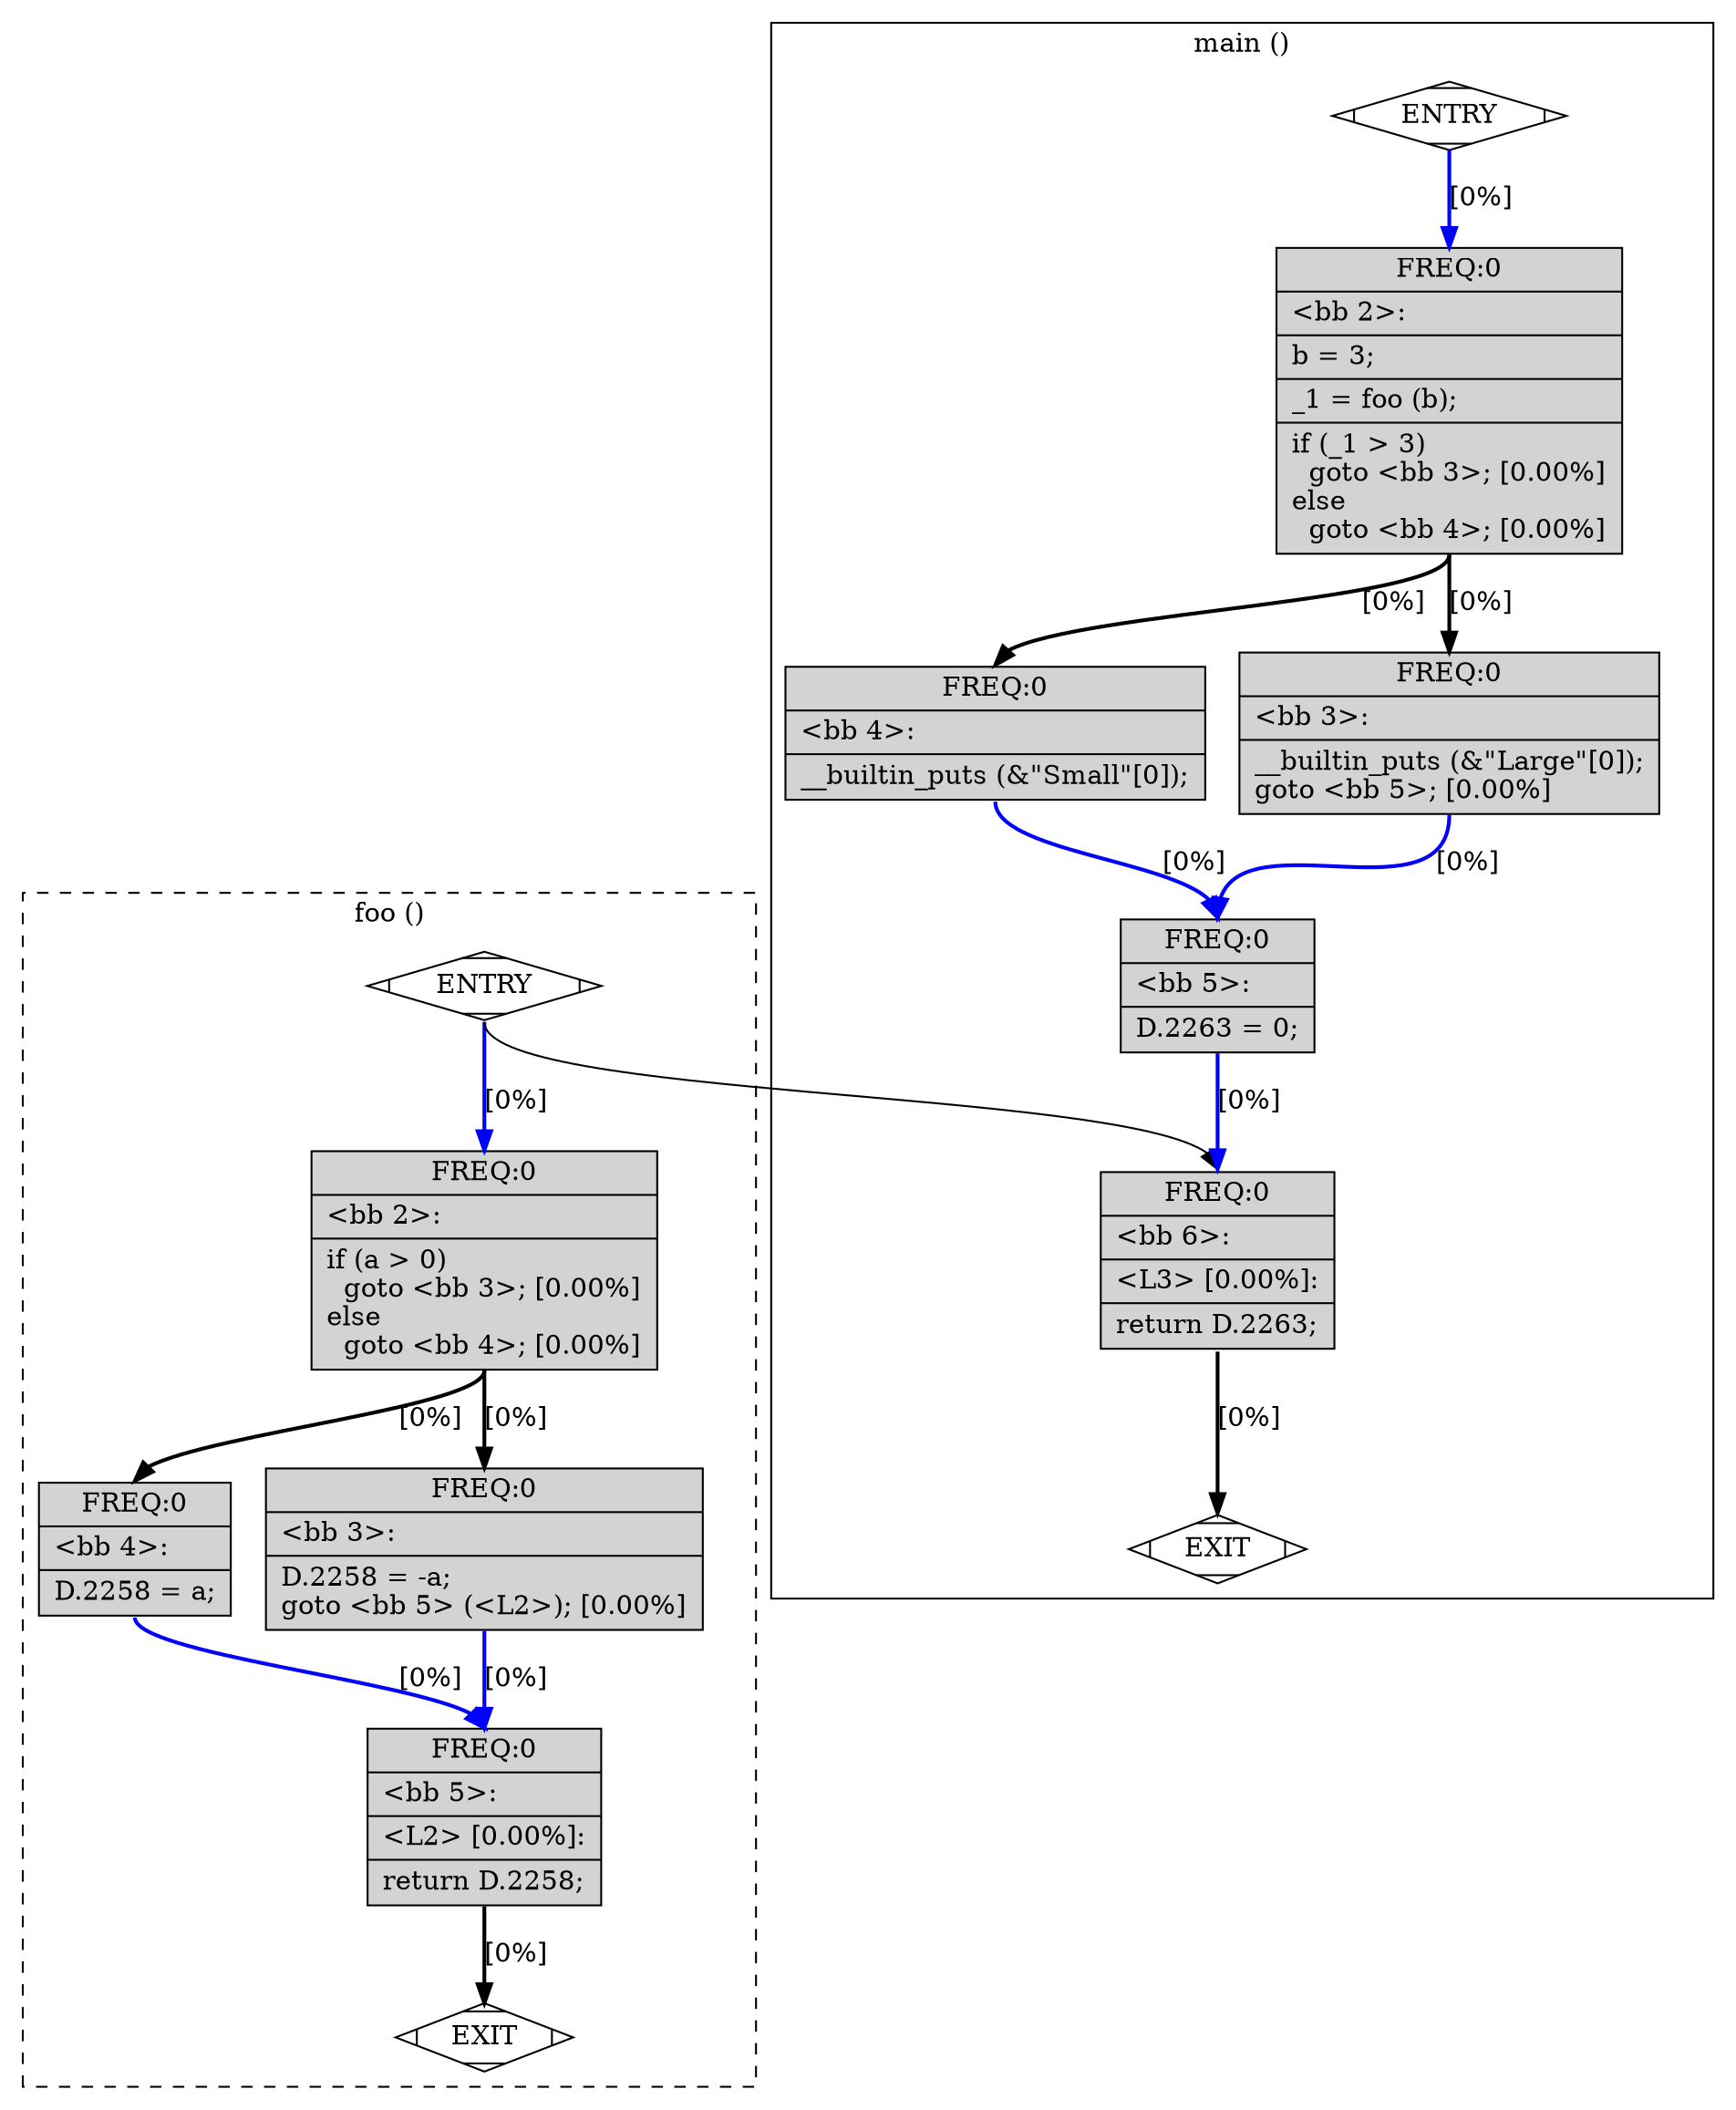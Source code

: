 digraph "test.c.011t.cfg" {
	graph [bb="0,0,762,1552",
		overlap=false
	];
	node [label="\N"];
	subgraph cluster_foo {
		graph [bb="8,8,328,867",
			color=black,
			label="foo ()",
			lheight=0.21,
			lp="168,855.5",
			lwidth=0.43,
			style=dashed
		];
		fn_0_basic_block_0		 [fillcolor=white,
			height=0.5,
			label=ENTRY,
			pos="209,818",
			shape=Mdiamond,
			style=filled,
			width=1.583];
		fn_0_basic_block_1		 [fillcolor=white,
			height=0.5,
			label=EXIT,
			pos="209,34",
			shape=Mdiamond,
			style=filled,
			width=1.2];
		fn_0_basic_block_0:s -> fn_0_basic_block_1:n		 [constraint=true,
			pos="e,209,52 209,800 209,769.31 319,747.19 319,716.5 319,716.5 319,716.5 319,96.5 319,47.676 224.72,96.313 210.73,61.956",
			style=invis];
		fn_0_basic_block_2		 [fillcolor=lightgrey,
			height=1.5972,
			label="{ FREQ:0 |\<bb\ 2\>:\l|if\ (a\ \>\ 0)\l\ \ goto\ \<bb\ 3\>;\ [0.00%]\lelse\l\ \ goto\ \<bb\ 4\>;\ [0.00%]\l}",
			pos="209,575.5",
			rects="136.5,609.5,281.5,632.5 136.5,586.5,281.5,609.5 136.5,518.5,281.5,586.5",
			shape=record,
			style=filled,
			width=2.0139];
		fn_0_basic_block_0:s -> fn_0_basic_block_2:n		 [color=blue,
			constraint=true,
			label="[0%]",
			lp="223,716.5",
			pos="e,209,632.5 209,800 209,729.05 209,708.81 209,642.61",
			style="solid,bold",
			weight=100];
		fn_0_basic_block_3		 [fillcolor=lightgrey,
			height=1.1806,
			label="{ FREQ:0 |\<bb\ 3\>:\l|D.2258\ =\ -a;\lgoto\ \<bb\ 5\>\ (\<L2\>);\ [0.00%]\l}",
			pos="209,365.5",
			rects="118,384.5,300,407.5 118,361.5,300,384.5 118,323.5,300,361.5",
			shape=record,
			style=filled,
			width=2.5278];
		fn_0_basic_block_2:s -> fn_0_basic_block_3:n		 [color=black,
			constraint=true,
			label="[0%]",
			lp="223,463",
			pos="e,209,407.5 209,518.5 209,472.73 209,458.81 209,417.64",
			style="solid,bold",
			weight=10];
		fn_0_basic_block_4		 [fillcolor=lightgrey,
			height=0.97222,
			label="{ FREQ:0 |\<bb\ 4\>:\l|D.2258\ =\ a;\l}",
			pos="58,365.5",
			rects="16.5,377,99.5,400 16.5,354,99.5,377 16.5,331,99.5,354",
			shape=record,
			style=filled,
			width=1.1528];
		fn_0_basic_block_2:s -> fn_0_basic_block_4:n		 [color=black,
			constraint=true,
			label="[0%]",
			lp="188,463",
			pos="e,58,400.5 209,518.5 209,479.24 80.672,448.28 60.621,410.31",
			style="solid,bold",
			weight=10];
		fn_0_basic_block_5		 [fillcolor=lightgrey,
			height=1.2917,
			label="{ FREQ:0 |\<bb\ 5\>:\l|\<L2\>\ [0.00%]:\l|return\ D.2258;\l}",
			pos="209,187.5",
			rects="158.5,210.5,259.5,233.5 158.5,187.5,259.5,210.5 158.5,164.5,259.5,187.5 158.5,141.5,259.5,164.5",
			shape=record,
			style=filled,
			width=1.4028];
		fn_0_basic_block_3:s -> fn_0_basic_block_5:n		 [color=blue,
			constraint=true,
			label="[0%]",
			lp="223,278.5",
			pos="e,209,233.5 209,323.5 209,287.09 209,275.54 209,243.6",
			style="solid,bold",
			weight=100];
		fn_0_basic_block_4:s -> fn_0_basic_block_5:n		 [color=blue,
			constraint=true,
			label="[0%]",
			lp="174,278.5",
			pos="e,209,233.5 58,330.5 58,294.04 184.16,276.51 205.85,243.31",
			style="solid,bold",
			weight=100];
		fn_0_basic_block_5:s -> fn_0_basic_block_1:n		 [color=black,
			constraint=true,
			label="[0%]",
			lp="223,96.5",
			pos="e,209,52 209,141.5 209,105.3 209,93.805 209,62.042",
			style="solid,bold",
			weight=10];
	}
	subgraph cluster_main {
		graph [bb="336,437,754,1544",
			color=black,
			label="main ()",
			lheight=0.21,
			lp="545,1532.5",
			lwidth=0.57,
			style=solid
		];
		fn_1_basic_block_0		 [fillcolor=white,
			height=0.5,
			label=ENTRY,
			pos="635,1495",
			shape=Mdiamond,
			style=filled,
			width=1.583];
		fn_1_basic_block_1		 [fillcolor=white,
			height=0.5,
			label=EXIT,
			pos="530,463",
			shape=Mdiamond,
			style=filled,
			width=1.2];
		fn_1_basic_block_0:s -> fn_1_basic_block_1:n		 [constraint=true,
			pos="e,530,481 635,1477 635,1424.3 745,1485.2 745,1432.5 745,1432.5 745,1432.5 745,575.5 745,526.88 558.39,532.13 532.88,490.87",
			style=invis];
		fn_1_basic_block_2		 [fillcolor=lightgrey,
			height=2.2361,
			label="{ FREQ:0 |\<bb\ 2\>:\l|b\ =\ 3;\l|_1\ =\ foo\ (b);\l|if\ (_1\ \>\ 3)\l\ \ goto\ \<bb\ 3\>;\ [0.00%]\lelse\l\ \ goto\ \<bb\ 4\>;\ [\
0.00%]\l}",
			pos="635,1307.5",
			rects="562.5,1364.5,707.5,1387.5 562.5,1341.5,707.5,1364.5 562.5,1318.5,707.5,1341.5 562.5,1295.5,707.5,1318.5 562.5,1227.5,707.5,1295.5",
			shape=record,
			style=filled,
			width=2.0139];
		fn_1_basic_block_0:s -> fn_1_basic_block_2:n		 [color=blue,
			constraint=true,
			label="[0%]",
			lp="649,1432.5",
			pos="e,635,1387.5 635,1477 635,1440.8 635,1429.3 635,1397.5",
			style="solid,bold",
			weight=100];
		fn_1_basic_block_3		 [fillcolor=lightgrey,
			height=1.1806,
			label="{ FREQ:0 |\<bb\ 3\>:\l|__builtin_puts\ (&\"Large\"[0]);\lgoto\ \<bb\ 5\>;\ [0.00%]\l}",
			pos="635,1095.5",
			rects="544,1114.5,726,1137.5 544,1091.5,726,1114.5 544,1053.5,726,1091.5",
			shape=record,
			style=filled,
			width=2.5278];
		fn_1_basic_block_2:s -> fn_1_basic_block_3:n		 [color=black,
			constraint=true,
			label="[0%]",
			lp="649,1182.5",
			pos="e,635,1137.5 635,1227.5 635,1191.1 635,1179.5 635,1147.6",
			style="solid,bold",
			weight=10];
		fn_1_basic_block_4		 [fillcolor=lightgrey,
			height=0.97222,
			label="{ FREQ:0 |\<bb\ 4\>:\l|__builtin_puts\ (&\"Small\"[0]);\l}",
			pos="435,1095.5",
			rects="344,1107,526,1130 344,1084,526,1107 344,1061,526,1084",
			shape=record,
			style=filled,
			width=2.5278];
		fn_1_basic_block_2:s -> fn_1_basic_block_4:n		 [color=black,
			constraint=true,
			label="[0%]",
			lp="591,1182.5",
			pos="e,435,1130.5 635,1227.5 635,1181.6 462.14,1179.9 437.83,1140.2",
			style="solid,bold",
			weight=10];
		fn_1_basic_block_5		 [fillcolor=lightgrey,
			height=0.97222,
			label="{ FREQ:0 |\<bb\ 5\>:\l|D.2263\ =\ 0;\l}",
			pos="530,929",
			rects="488.5,940.5,571.5,963.5 488.5,917.5,571.5,940.5 488.5,894.5,571.5,917.5",
			shape=record,
			style=filled,
			width=1.1528];
		fn_1_basic_block_3:s -> fn_1_basic_block_5:n		 [color=blue,
			constraint=true,
			label="[0%]",
			lp="618,1008.5",
			pos="e,530,964 635,1053.5 635,995.89 542.33,1021.7 531.11,974.14",
			style="solid,bold",
			weight=100];
		fn_1_basic_block_4:s -> fn_1_basic_block_5:n		 [color=blue,
			constraint=true,
			label="[0%]",
			lp="520,1008.5",
			pos="e,530,964 435,1060.5 435,1004 518.84,1021.6 529,974.04",
			style="solid,bold",
			weight=100];
		fn_1_basic_block_6		 [fillcolor=lightgrey,
			height=1.2917,
			label="{ FREQ:0 |\<bb\ 6\>:\l|\<L3\>\ [0.00%]:\l|return\ D.2263;\l}",
			pos="530,716.5",
			rects="479.5,739.5,580.5,762.5 479.5,716.5,580.5,739.5 479.5,693.5,580.5,716.5 479.5,670.5,580.5,693.5",
			shape=record,
			style=filled,
			width=1.4028];
		fn_1_basic_block_5:s -> fn_1_basic_block_6:n		 [color=blue,
			constraint=true,
			label="[0%]",
			lp="544,818",
			pos="e,530,762.5 530,894 530,839.09 530,822.87 530,772.65",
			style="solid,bold",
			weight=100];
		fn_1_basic_block_6:s -> fn_1_basic_block_1:n		 [color=black,
			constraint=true,
			label="[0%]",
			lp="544,575.5",
			pos="e,530,481 530,670.5 530,589.73 530,567.06 530,491.05",
			style="solid,bold",
			weight=10];
	}
	fn_0_basic_block_0:s -> fn_1_basic_block_6:n	 [pos="e,530,762.5 209,800 209,783.83 469.24,780.93 521.08,767.41"];
}
